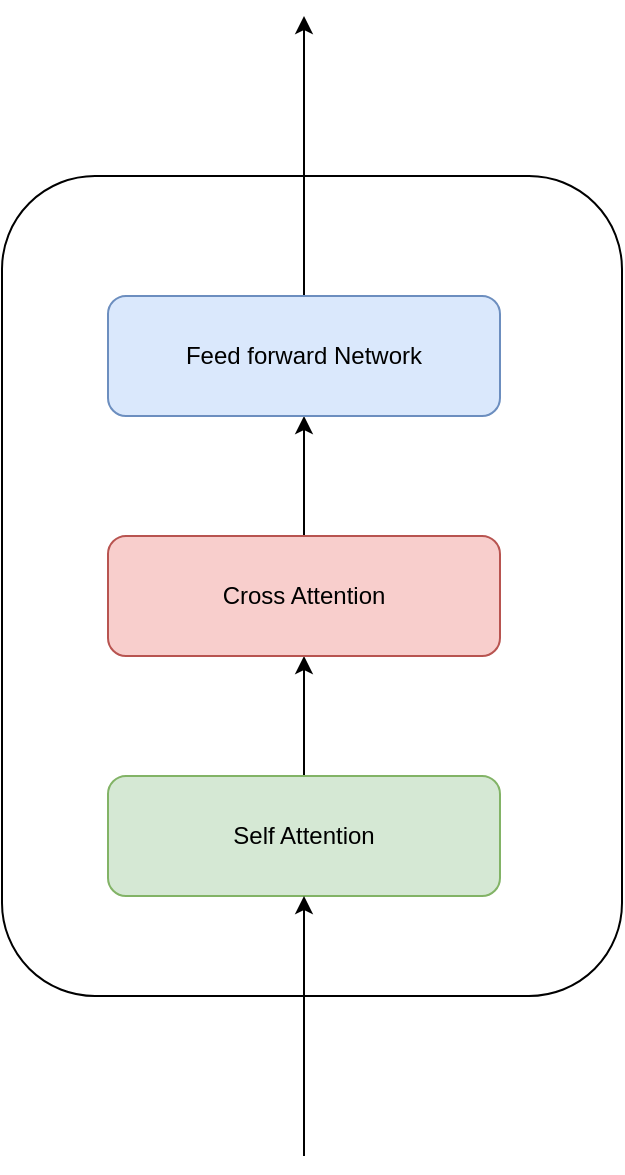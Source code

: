 <mxfile version="24.2.1" type="github">
  <diagram name="Page-1" id="VXjl9vDxlwx6784yo-qi">
    <mxGraphModel dx="1364" dy="759" grid="1" gridSize="10" guides="1" tooltips="1" connect="1" arrows="1" fold="1" page="1" pageScale="1" pageWidth="827" pageHeight="1169" math="0" shadow="0">
      <root>
        <mxCell id="0" />
        <mxCell id="1" parent="0" />
        <mxCell id="w_ae4oNYbUjGFQi2PLQw-1" value="" style="rounded=1;whiteSpace=wrap;html=1;" vertex="1" parent="1">
          <mxGeometry x="259" y="160" width="310" height="410" as="geometry" />
        </mxCell>
        <mxCell id="w_ae4oNYbUjGFQi2PLQw-5" style="edgeStyle=orthogonalEdgeStyle;rounded=0;orthogonalLoop=1;jettySize=auto;html=1;entryX=0.5;entryY=1;entryDx=0;entryDy=0;" edge="1" parent="1" source="w_ae4oNYbUjGFQi2PLQw-2" target="w_ae4oNYbUjGFQi2PLQw-3">
          <mxGeometry relative="1" as="geometry" />
        </mxCell>
        <mxCell id="w_ae4oNYbUjGFQi2PLQw-2" value="Self Attention" style="rounded=1;whiteSpace=wrap;html=1;fillColor=#d5e8d4;strokeColor=#82b366;" vertex="1" parent="1">
          <mxGeometry x="312" y="460" width="196" height="60" as="geometry" />
        </mxCell>
        <mxCell id="w_ae4oNYbUjGFQi2PLQw-6" style="edgeStyle=orthogonalEdgeStyle;rounded=0;orthogonalLoop=1;jettySize=auto;html=1;entryX=0.5;entryY=1;entryDx=0;entryDy=0;" edge="1" parent="1" source="w_ae4oNYbUjGFQi2PLQw-3" target="w_ae4oNYbUjGFQi2PLQw-4">
          <mxGeometry relative="1" as="geometry" />
        </mxCell>
        <mxCell id="w_ae4oNYbUjGFQi2PLQw-3" value="Cross Attention" style="rounded=1;whiteSpace=wrap;html=1;fillColor=#f8cecc;strokeColor=#b85450;" vertex="1" parent="1">
          <mxGeometry x="312" y="340" width="196" height="60" as="geometry" />
        </mxCell>
        <mxCell id="w_ae4oNYbUjGFQi2PLQw-9" style="edgeStyle=orthogonalEdgeStyle;rounded=0;orthogonalLoop=1;jettySize=auto;html=1;" edge="1" parent="1" source="w_ae4oNYbUjGFQi2PLQw-4">
          <mxGeometry relative="1" as="geometry">
            <mxPoint x="410" y="80" as="targetPoint" />
          </mxGeometry>
        </mxCell>
        <mxCell id="w_ae4oNYbUjGFQi2PLQw-4" value="Feed forward Network" style="rounded=1;whiteSpace=wrap;html=1;fillColor=#dae8fc;strokeColor=#6c8ebf;" vertex="1" parent="1">
          <mxGeometry x="312" y="220" width="196" height="60" as="geometry" />
        </mxCell>
        <mxCell id="w_ae4oNYbUjGFQi2PLQw-7" value="" style="endArrow=classic;html=1;rounded=0;entryX=0.5;entryY=1;entryDx=0;entryDy=0;" edge="1" parent="1" target="w_ae4oNYbUjGFQi2PLQw-2">
          <mxGeometry width="50" height="50" relative="1" as="geometry">
            <mxPoint x="410" y="650" as="sourcePoint" />
            <mxPoint x="440" y="370" as="targetPoint" />
          </mxGeometry>
        </mxCell>
      </root>
    </mxGraphModel>
  </diagram>
</mxfile>
